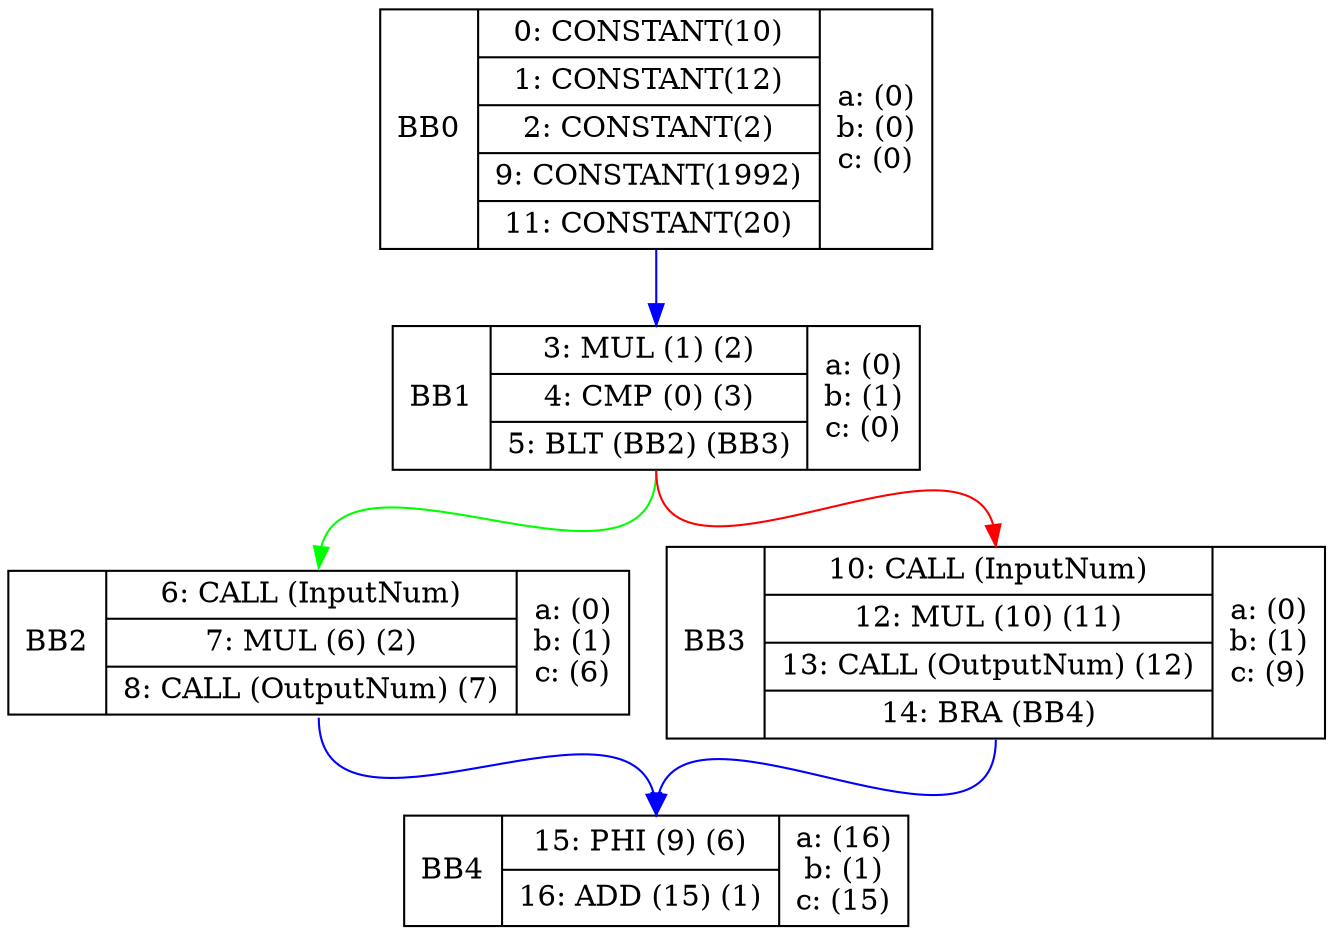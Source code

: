 digraph G {bb0[shape=record, label="<b>BB0 | {0: CONSTANT(10)|1: CONSTANT(12)|2: CONSTANT(2)|9: CONSTANT(1992)|11: CONSTANT(20)} | a: (0)\nb: (0)\nc: (0)\n"]bb1[shape=record, label="<b>BB1 | {3: MUL (1) (2)|4: CMP (0) (3)|5: BLT (BB2) (BB3)} | a: (0)\nb: (1)\nc: (0)\n"]bb2[shape=record, label="<b>BB2 | {6: CALL (InputNum)|7: MUL (6) (2)|8: CALL (OutputNum) (7)} | a: (0)\nb: (1)\nc: (6)\n"]bb3[shape=record, label="<b>BB3 | {10: CALL (InputNum)|12: MUL (10) (11)|13: CALL (OutputNum) (12)|14: BRA (BB4)} | a: (0)\nb: (1)\nc: (9)\n"]bb4[shape=record, label="<b>BB4 | {15: PHI (9) (6)|16: ADD (15) (1)} | a: (16)\nb: (1)\nc: (15)\n"]bb0:s -> bb1:n[color="blue"];bb1:s -> bb2:n[color="green"]; bb1:s -> bb3:n[color="red"];bb2:s -> bb4:n[color="blue"];bb3:s -> bb4:n[color="blue"];}
